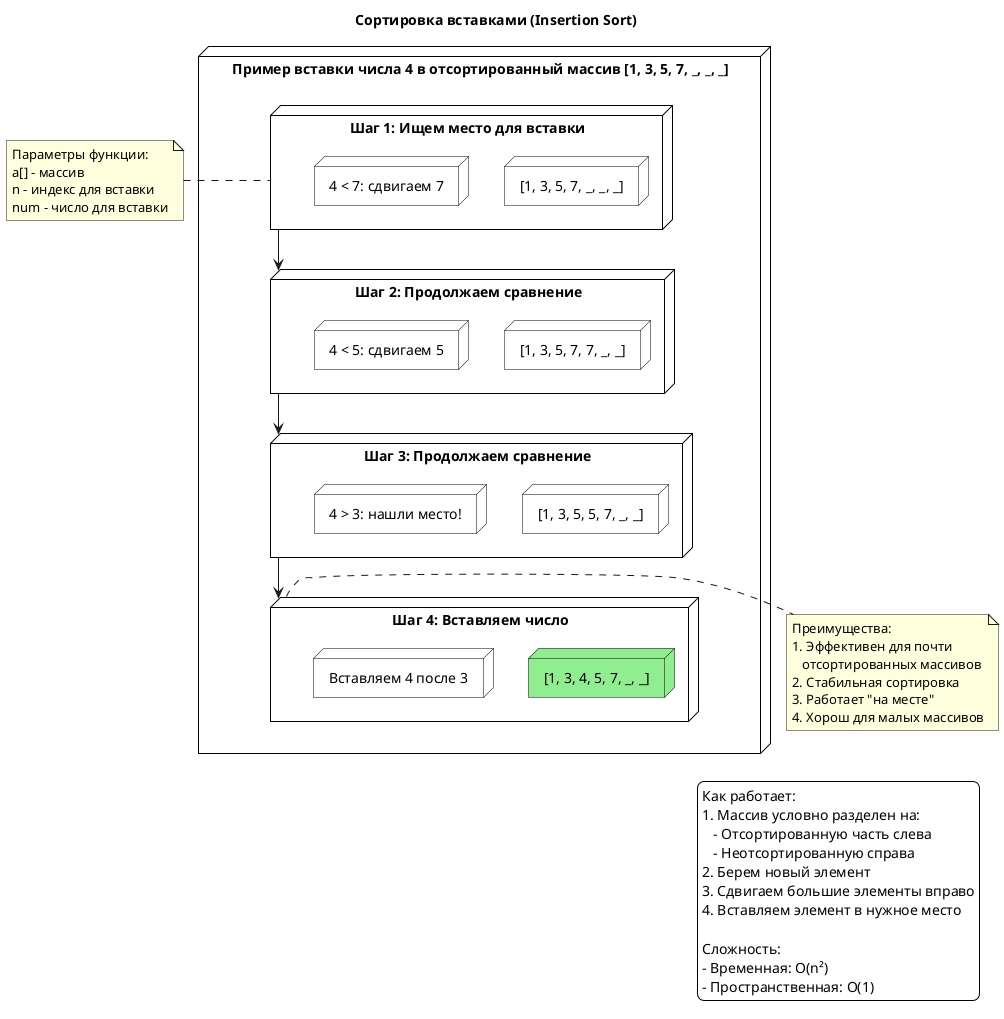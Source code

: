 @startuml
title Сортировка вставками (Insertion Sort)

skinparam backgroundColor white
skinparam node {
    BackgroundColor white
    BorderColor black
    FontSize 14
}

node "Пример вставки числа 4 в отсортированный массив [1, 3, 5, 7, _, _, _]" as example {
    node "Шаг 1: Ищем место для вставки" as step1 {
        node "[1, 3, 5, 7, _, _, _]" as arr1
        node "4 < 7: сдвигаем 7" as note1
    }

    node "Шаг 2: Продолжаем сравнение" as step2 {
        node "[1, 3, 5, 7, 7, _, _]" as arr2
        node "4 < 5: сдвигаем 5" as note2
    }

    node "Шаг 3: Продолжаем сравнение" as step3 {
        node "[1, 3, 5, 5, 7, _, _]" as arr3
        node "4 > 3: нашли место!" as note3
    }

    node "Шаг 4: Вставляем число" as step4 {
        node "[1, 3, 4, 5, 7, _, _]" as arr4 #LightGreen
        node "Вставляем 4 после 3" as note4
    }
}

step1 -down-> step2
step2 -down-> step3
step3 -down-> step4

legend right
  Как работает:
  1. Массив условно разделен на:
     - Отсортированную часть слева
     - Неотсортированную справа
  2. Берем новый элемент
  3. Сдвигаем большие элементы вправо
  4. Вставляем элемент в нужное место
  
  Сложность:
  - Временная: O(n²)
  - Пространственная: O(1)
end legend

note left of step1
  Параметры функции:
  a[] - массив
  n - индекс для вставки
  num - число для вставки
end note

note right of step4
  Преимущества:
  1. Эффективен для почти
     отсортированных массивов
  2. Стабильная сортировка
  3. Работает "на месте"
  4. Хорош для малых массивов
end note

@enduml
